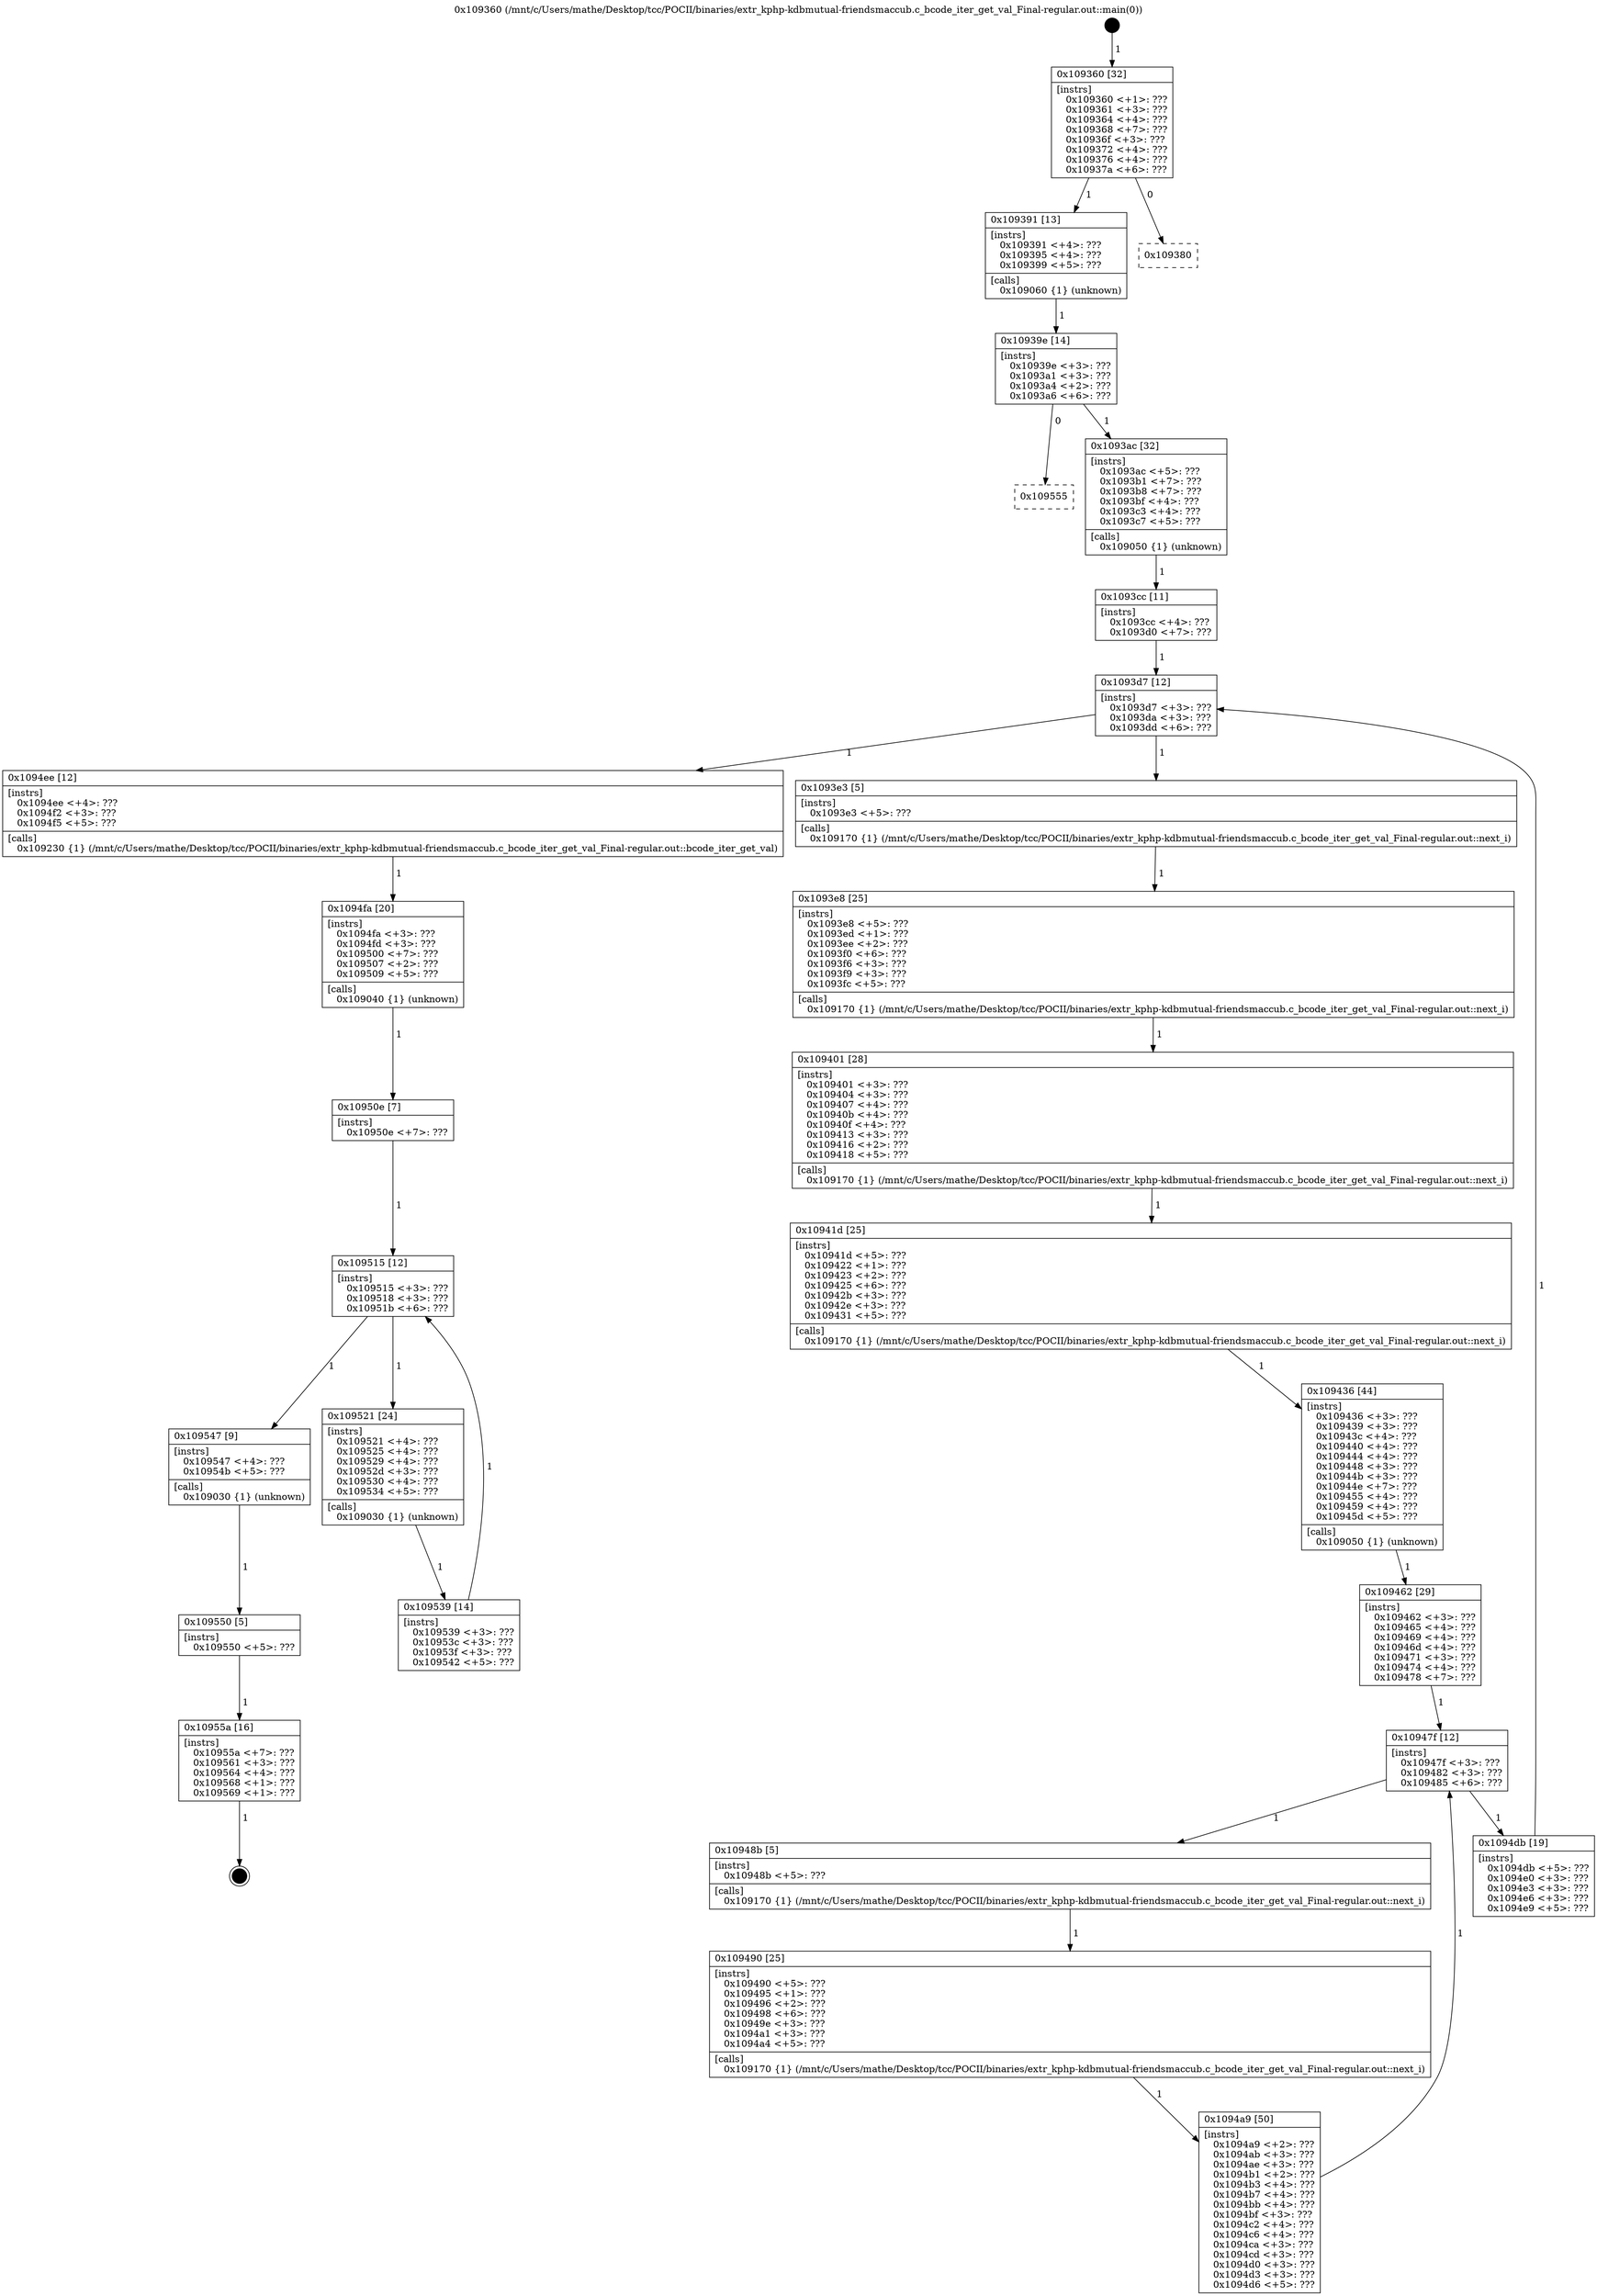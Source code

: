 digraph "0x109360" {
  label = "0x109360 (/mnt/c/Users/mathe/Desktop/tcc/POCII/binaries/extr_kphp-kdbmutual-friendsmaccub.c_bcode_iter_get_val_Final-regular.out::main(0))"
  labelloc = "t"
  node[shape=record]

  Entry [label="",width=0.3,height=0.3,shape=circle,fillcolor=black,style=filled]
  "0x109360" [label="{
     0x109360 [32]\l
     | [instrs]\l
     &nbsp;&nbsp;0x109360 \<+1\>: ???\l
     &nbsp;&nbsp;0x109361 \<+3\>: ???\l
     &nbsp;&nbsp;0x109364 \<+4\>: ???\l
     &nbsp;&nbsp;0x109368 \<+7\>: ???\l
     &nbsp;&nbsp;0x10936f \<+3\>: ???\l
     &nbsp;&nbsp;0x109372 \<+4\>: ???\l
     &nbsp;&nbsp;0x109376 \<+4\>: ???\l
     &nbsp;&nbsp;0x10937a \<+6\>: ???\l
  }"]
  "0x109391" [label="{
     0x109391 [13]\l
     | [instrs]\l
     &nbsp;&nbsp;0x109391 \<+4\>: ???\l
     &nbsp;&nbsp;0x109395 \<+4\>: ???\l
     &nbsp;&nbsp;0x109399 \<+5\>: ???\l
     | [calls]\l
     &nbsp;&nbsp;0x109060 \{1\} (unknown)\l
  }"]
  "0x109380" [label="{
     0x109380\l
  }", style=dashed]
  "0x10939e" [label="{
     0x10939e [14]\l
     | [instrs]\l
     &nbsp;&nbsp;0x10939e \<+3\>: ???\l
     &nbsp;&nbsp;0x1093a1 \<+3\>: ???\l
     &nbsp;&nbsp;0x1093a4 \<+2\>: ???\l
     &nbsp;&nbsp;0x1093a6 \<+6\>: ???\l
  }"]
  "0x109555" [label="{
     0x109555\l
  }", style=dashed]
  "0x1093ac" [label="{
     0x1093ac [32]\l
     | [instrs]\l
     &nbsp;&nbsp;0x1093ac \<+5\>: ???\l
     &nbsp;&nbsp;0x1093b1 \<+7\>: ???\l
     &nbsp;&nbsp;0x1093b8 \<+7\>: ???\l
     &nbsp;&nbsp;0x1093bf \<+4\>: ???\l
     &nbsp;&nbsp;0x1093c3 \<+4\>: ???\l
     &nbsp;&nbsp;0x1093c7 \<+5\>: ???\l
     | [calls]\l
     &nbsp;&nbsp;0x109050 \{1\} (unknown)\l
  }"]
  Exit [label="",width=0.3,height=0.3,shape=circle,fillcolor=black,style=filled,peripheries=2]
  "0x1093d7" [label="{
     0x1093d7 [12]\l
     | [instrs]\l
     &nbsp;&nbsp;0x1093d7 \<+3\>: ???\l
     &nbsp;&nbsp;0x1093da \<+3\>: ???\l
     &nbsp;&nbsp;0x1093dd \<+6\>: ???\l
  }"]
  "0x1094ee" [label="{
     0x1094ee [12]\l
     | [instrs]\l
     &nbsp;&nbsp;0x1094ee \<+4\>: ???\l
     &nbsp;&nbsp;0x1094f2 \<+3\>: ???\l
     &nbsp;&nbsp;0x1094f5 \<+5\>: ???\l
     | [calls]\l
     &nbsp;&nbsp;0x109230 \{1\} (/mnt/c/Users/mathe/Desktop/tcc/POCII/binaries/extr_kphp-kdbmutual-friendsmaccub.c_bcode_iter_get_val_Final-regular.out::bcode_iter_get_val)\l
  }"]
  "0x1093e3" [label="{
     0x1093e3 [5]\l
     | [instrs]\l
     &nbsp;&nbsp;0x1093e3 \<+5\>: ???\l
     | [calls]\l
     &nbsp;&nbsp;0x109170 \{1\} (/mnt/c/Users/mathe/Desktop/tcc/POCII/binaries/extr_kphp-kdbmutual-friendsmaccub.c_bcode_iter_get_val_Final-regular.out::next_i)\l
  }"]
  "0x1093e8" [label="{
     0x1093e8 [25]\l
     | [instrs]\l
     &nbsp;&nbsp;0x1093e8 \<+5\>: ???\l
     &nbsp;&nbsp;0x1093ed \<+1\>: ???\l
     &nbsp;&nbsp;0x1093ee \<+2\>: ???\l
     &nbsp;&nbsp;0x1093f0 \<+6\>: ???\l
     &nbsp;&nbsp;0x1093f6 \<+3\>: ???\l
     &nbsp;&nbsp;0x1093f9 \<+3\>: ???\l
     &nbsp;&nbsp;0x1093fc \<+5\>: ???\l
     | [calls]\l
     &nbsp;&nbsp;0x109170 \{1\} (/mnt/c/Users/mathe/Desktop/tcc/POCII/binaries/extr_kphp-kdbmutual-friendsmaccub.c_bcode_iter_get_val_Final-regular.out::next_i)\l
  }"]
  "0x109401" [label="{
     0x109401 [28]\l
     | [instrs]\l
     &nbsp;&nbsp;0x109401 \<+3\>: ???\l
     &nbsp;&nbsp;0x109404 \<+3\>: ???\l
     &nbsp;&nbsp;0x109407 \<+4\>: ???\l
     &nbsp;&nbsp;0x10940b \<+4\>: ???\l
     &nbsp;&nbsp;0x10940f \<+4\>: ???\l
     &nbsp;&nbsp;0x109413 \<+3\>: ???\l
     &nbsp;&nbsp;0x109416 \<+2\>: ???\l
     &nbsp;&nbsp;0x109418 \<+5\>: ???\l
     | [calls]\l
     &nbsp;&nbsp;0x109170 \{1\} (/mnt/c/Users/mathe/Desktop/tcc/POCII/binaries/extr_kphp-kdbmutual-friendsmaccub.c_bcode_iter_get_val_Final-regular.out::next_i)\l
  }"]
  "0x10941d" [label="{
     0x10941d [25]\l
     | [instrs]\l
     &nbsp;&nbsp;0x10941d \<+5\>: ???\l
     &nbsp;&nbsp;0x109422 \<+1\>: ???\l
     &nbsp;&nbsp;0x109423 \<+2\>: ???\l
     &nbsp;&nbsp;0x109425 \<+6\>: ???\l
     &nbsp;&nbsp;0x10942b \<+3\>: ???\l
     &nbsp;&nbsp;0x10942e \<+3\>: ???\l
     &nbsp;&nbsp;0x109431 \<+5\>: ???\l
     | [calls]\l
     &nbsp;&nbsp;0x109170 \{1\} (/mnt/c/Users/mathe/Desktop/tcc/POCII/binaries/extr_kphp-kdbmutual-friendsmaccub.c_bcode_iter_get_val_Final-regular.out::next_i)\l
  }"]
  "0x109436" [label="{
     0x109436 [44]\l
     | [instrs]\l
     &nbsp;&nbsp;0x109436 \<+3\>: ???\l
     &nbsp;&nbsp;0x109439 \<+3\>: ???\l
     &nbsp;&nbsp;0x10943c \<+4\>: ???\l
     &nbsp;&nbsp;0x109440 \<+4\>: ???\l
     &nbsp;&nbsp;0x109444 \<+4\>: ???\l
     &nbsp;&nbsp;0x109448 \<+3\>: ???\l
     &nbsp;&nbsp;0x10944b \<+3\>: ???\l
     &nbsp;&nbsp;0x10944e \<+7\>: ???\l
     &nbsp;&nbsp;0x109455 \<+4\>: ???\l
     &nbsp;&nbsp;0x109459 \<+4\>: ???\l
     &nbsp;&nbsp;0x10945d \<+5\>: ???\l
     | [calls]\l
     &nbsp;&nbsp;0x109050 \{1\} (unknown)\l
  }"]
  "0x10947f" [label="{
     0x10947f [12]\l
     | [instrs]\l
     &nbsp;&nbsp;0x10947f \<+3\>: ???\l
     &nbsp;&nbsp;0x109482 \<+3\>: ???\l
     &nbsp;&nbsp;0x109485 \<+6\>: ???\l
  }"]
  "0x1094db" [label="{
     0x1094db [19]\l
     | [instrs]\l
     &nbsp;&nbsp;0x1094db \<+5\>: ???\l
     &nbsp;&nbsp;0x1094e0 \<+3\>: ???\l
     &nbsp;&nbsp;0x1094e3 \<+3\>: ???\l
     &nbsp;&nbsp;0x1094e6 \<+3\>: ???\l
     &nbsp;&nbsp;0x1094e9 \<+5\>: ???\l
  }"]
  "0x10948b" [label="{
     0x10948b [5]\l
     | [instrs]\l
     &nbsp;&nbsp;0x10948b \<+5\>: ???\l
     | [calls]\l
     &nbsp;&nbsp;0x109170 \{1\} (/mnt/c/Users/mathe/Desktop/tcc/POCII/binaries/extr_kphp-kdbmutual-friendsmaccub.c_bcode_iter_get_val_Final-regular.out::next_i)\l
  }"]
  "0x109490" [label="{
     0x109490 [25]\l
     | [instrs]\l
     &nbsp;&nbsp;0x109490 \<+5\>: ???\l
     &nbsp;&nbsp;0x109495 \<+1\>: ???\l
     &nbsp;&nbsp;0x109496 \<+2\>: ???\l
     &nbsp;&nbsp;0x109498 \<+6\>: ???\l
     &nbsp;&nbsp;0x10949e \<+3\>: ???\l
     &nbsp;&nbsp;0x1094a1 \<+3\>: ???\l
     &nbsp;&nbsp;0x1094a4 \<+5\>: ???\l
     | [calls]\l
     &nbsp;&nbsp;0x109170 \{1\} (/mnt/c/Users/mathe/Desktop/tcc/POCII/binaries/extr_kphp-kdbmutual-friendsmaccub.c_bcode_iter_get_val_Final-regular.out::next_i)\l
  }"]
  "0x1094a9" [label="{
     0x1094a9 [50]\l
     | [instrs]\l
     &nbsp;&nbsp;0x1094a9 \<+2\>: ???\l
     &nbsp;&nbsp;0x1094ab \<+3\>: ???\l
     &nbsp;&nbsp;0x1094ae \<+3\>: ???\l
     &nbsp;&nbsp;0x1094b1 \<+2\>: ???\l
     &nbsp;&nbsp;0x1094b3 \<+4\>: ???\l
     &nbsp;&nbsp;0x1094b7 \<+4\>: ???\l
     &nbsp;&nbsp;0x1094bb \<+4\>: ???\l
     &nbsp;&nbsp;0x1094bf \<+3\>: ???\l
     &nbsp;&nbsp;0x1094c2 \<+4\>: ???\l
     &nbsp;&nbsp;0x1094c6 \<+4\>: ???\l
     &nbsp;&nbsp;0x1094ca \<+3\>: ???\l
     &nbsp;&nbsp;0x1094cd \<+3\>: ???\l
     &nbsp;&nbsp;0x1094d0 \<+3\>: ???\l
     &nbsp;&nbsp;0x1094d3 \<+3\>: ???\l
     &nbsp;&nbsp;0x1094d6 \<+5\>: ???\l
  }"]
  "0x109462" [label="{
     0x109462 [29]\l
     | [instrs]\l
     &nbsp;&nbsp;0x109462 \<+3\>: ???\l
     &nbsp;&nbsp;0x109465 \<+4\>: ???\l
     &nbsp;&nbsp;0x109469 \<+4\>: ???\l
     &nbsp;&nbsp;0x10946d \<+4\>: ???\l
     &nbsp;&nbsp;0x109471 \<+3\>: ???\l
     &nbsp;&nbsp;0x109474 \<+4\>: ???\l
     &nbsp;&nbsp;0x109478 \<+7\>: ???\l
  }"]
  "0x10955a" [label="{
     0x10955a [16]\l
     | [instrs]\l
     &nbsp;&nbsp;0x10955a \<+7\>: ???\l
     &nbsp;&nbsp;0x109561 \<+3\>: ???\l
     &nbsp;&nbsp;0x109564 \<+4\>: ???\l
     &nbsp;&nbsp;0x109568 \<+1\>: ???\l
     &nbsp;&nbsp;0x109569 \<+1\>: ???\l
  }"]
  "0x1093cc" [label="{
     0x1093cc [11]\l
     | [instrs]\l
     &nbsp;&nbsp;0x1093cc \<+4\>: ???\l
     &nbsp;&nbsp;0x1093d0 \<+7\>: ???\l
  }"]
  "0x1094fa" [label="{
     0x1094fa [20]\l
     | [instrs]\l
     &nbsp;&nbsp;0x1094fa \<+3\>: ???\l
     &nbsp;&nbsp;0x1094fd \<+3\>: ???\l
     &nbsp;&nbsp;0x109500 \<+7\>: ???\l
     &nbsp;&nbsp;0x109507 \<+2\>: ???\l
     &nbsp;&nbsp;0x109509 \<+5\>: ???\l
     | [calls]\l
     &nbsp;&nbsp;0x109040 \{1\} (unknown)\l
  }"]
  "0x109515" [label="{
     0x109515 [12]\l
     | [instrs]\l
     &nbsp;&nbsp;0x109515 \<+3\>: ???\l
     &nbsp;&nbsp;0x109518 \<+3\>: ???\l
     &nbsp;&nbsp;0x10951b \<+6\>: ???\l
  }"]
  "0x109547" [label="{
     0x109547 [9]\l
     | [instrs]\l
     &nbsp;&nbsp;0x109547 \<+4\>: ???\l
     &nbsp;&nbsp;0x10954b \<+5\>: ???\l
     | [calls]\l
     &nbsp;&nbsp;0x109030 \{1\} (unknown)\l
  }"]
  "0x109521" [label="{
     0x109521 [24]\l
     | [instrs]\l
     &nbsp;&nbsp;0x109521 \<+4\>: ???\l
     &nbsp;&nbsp;0x109525 \<+4\>: ???\l
     &nbsp;&nbsp;0x109529 \<+4\>: ???\l
     &nbsp;&nbsp;0x10952d \<+3\>: ???\l
     &nbsp;&nbsp;0x109530 \<+4\>: ???\l
     &nbsp;&nbsp;0x109534 \<+5\>: ???\l
     | [calls]\l
     &nbsp;&nbsp;0x109030 \{1\} (unknown)\l
  }"]
  "0x109539" [label="{
     0x109539 [14]\l
     | [instrs]\l
     &nbsp;&nbsp;0x109539 \<+3\>: ???\l
     &nbsp;&nbsp;0x10953c \<+3\>: ???\l
     &nbsp;&nbsp;0x10953f \<+3\>: ???\l
     &nbsp;&nbsp;0x109542 \<+5\>: ???\l
  }"]
  "0x10950e" [label="{
     0x10950e [7]\l
     | [instrs]\l
     &nbsp;&nbsp;0x10950e \<+7\>: ???\l
  }"]
  "0x109550" [label="{
     0x109550 [5]\l
     | [instrs]\l
     &nbsp;&nbsp;0x109550 \<+5\>: ???\l
  }"]
  Entry -> "0x109360" [label=" 1"]
  "0x109360" -> "0x109391" [label=" 1"]
  "0x109360" -> "0x109380" [label=" 0"]
  "0x109391" -> "0x10939e" [label=" 1"]
  "0x10939e" -> "0x109555" [label=" 0"]
  "0x10939e" -> "0x1093ac" [label=" 1"]
  "0x10955a" -> Exit [label=" 1"]
  "0x1093ac" -> "0x1093cc" [label=" 1"]
  "0x1093d7" -> "0x1094ee" [label=" 1"]
  "0x1093d7" -> "0x1093e3" [label=" 1"]
  "0x1093e3" -> "0x1093e8" [label=" 1"]
  "0x1093e8" -> "0x109401" [label=" 1"]
  "0x109401" -> "0x10941d" [label=" 1"]
  "0x10941d" -> "0x109436" [label=" 1"]
  "0x109436" -> "0x109462" [label=" 1"]
  "0x10947f" -> "0x1094db" [label=" 1"]
  "0x10947f" -> "0x10948b" [label=" 1"]
  "0x10948b" -> "0x109490" [label=" 1"]
  "0x109490" -> "0x1094a9" [label=" 1"]
  "0x109462" -> "0x10947f" [label=" 1"]
  "0x1094a9" -> "0x10947f" [label=" 1"]
  "0x109550" -> "0x10955a" [label=" 1"]
  "0x1093cc" -> "0x1093d7" [label=" 1"]
  "0x1094db" -> "0x1093d7" [label=" 1"]
  "0x1094ee" -> "0x1094fa" [label=" 1"]
  "0x1094fa" -> "0x10950e" [label=" 1"]
  "0x109515" -> "0x109547" [label=" 1"]
  "0x109515" -> "0x109521" [label=" 1"]
  "0x109521" -> "0x109539" [label=" 1"]
  "0x10950e" -> "0x109515" [label=" 1"]
  "0x109539" -> "0x109515" [label=" 1"]
  "0x109547" -> "0x109550" [label=" 1"]
}
